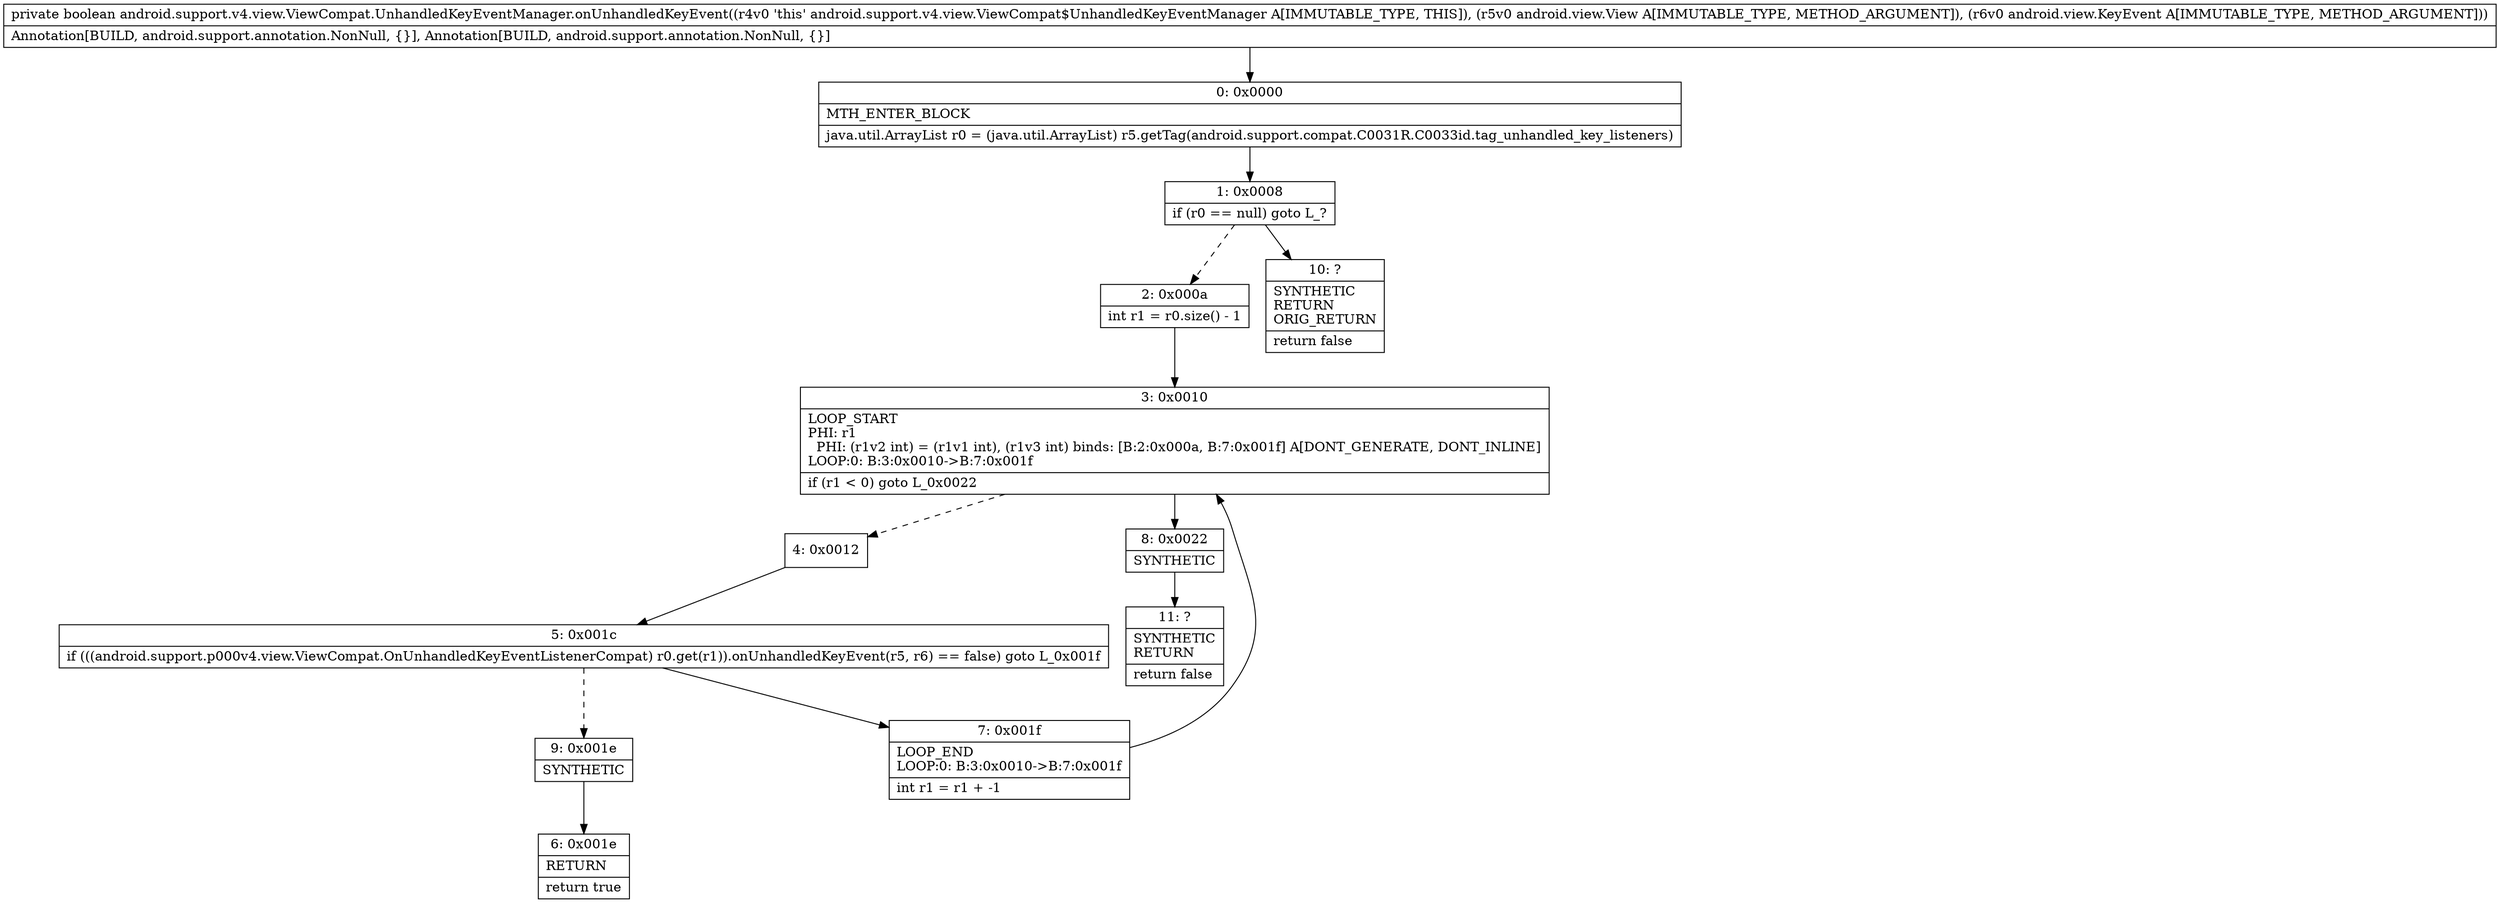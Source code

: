 digraph "CFG forandroid.support.v4.view.ViewCompat.UnhandledKeyEventManager.onUnhandledKeyEvent(Landroid\/view\/View;Landroid\/view\/KeyEvent;)Z" {
Node_0 [shape=record,label="{0\:\ 0x0000|MTH_ENTER_BLOCK\l|java.util.ArrayList r0 = (java.util.ArrayList) r5.getTag(android.support.compat.C0031R.C0033id.tag_unhandled_key_listeners)\l}"];
Node_1 [shape=record,label="{1\:\ 0x0008|if (r0 == null) goto L_?\l}"];
Node_2 [shape=record,label="{2\:\ 0x000a|int r1 = r0.size() \- 1\l}"];
Node_3 [shape=record,label="{3\:\ 0x0010|LOOP_START\lPHI: r1 \l  PHI: (r1v2 int) = (r1v1 int), (r1v3 int) binds: [B:2:0x000a, B:7:0x001f] A[DONT_GENERATE, DONT_INLINE]\lLOOP:0: B:3:0x0010\-\>B:7:0x001f\l|if (r1 \< 0) goto L_0x0022\l}"];
Node_4 [shape=record,label="{4\:\ 0x0012}"];
Node_5 [shape=record,label="{5\:\ 0x001c|if (((android.support.p000v4.view.ViewCompat.OnUnhandledKeyEventListenerCompat) r0.get(r1)).onUnhandledKeyEvent(r5, r6) == false) goto L_0x001f\l}"];
Node_6 [shape=record,label="{6\:\ 0x001e|RETURN\l|return true\l}"];
Node_7 [shape=record,label="{7\:\ 0x001f|LOOP_END\lLOOP:0: B:3:0x0010\-\>B:7:0x001f\l|int r1 = r1 + \-1\l}"];
Node_8 [shape=record,label="{8\:\ 0x0022|SYNTHETIC\l}"];
Node_9 [shape=record,label="{9\:\ 0x001e|SYNTHETIC\l}"];
Node_10 [shape=record,label="{10\:\ ?|SYNTHETIC\lRETURN\lORIG_RETURN\l|return false\l}"];
Node_11 [shape=record,label="{11\:\ ?|SYNTHETIC\lRETURN\l|return false\l}"];
MethodNode[shape=record,label="{private boolean android.support.v4.view.ViewCompat.UnhandledKeyEventManager.onUnhandledKeyEvent((r4v0 'this' android.support.v4.view.ViewCompat$UnhandledKeyEventManager A[IMMUTABLE_TYPE, THIS]), (r5v0 android.view.View A[IMMUTABLE_TYPE, METHOD_ARGUMENT]), (r6v0 android.view.KeyEvent A[IMMUTABLE_TYPE, METHOD_ARGUMENT]))  | Annotation[BUILD, android.support.annotation.NonNull, \{\}], Annotation[BUILD, android.support.annotation.NonNull, \{\}]\l}"];
MethodNode -> Node_0;
Node_0 -> Node_1;
Node_1 -> Node_2[style=dashed];
Node_1 -> Node_10;
Node_2 -> Node_3;
Node_3 -> Node_4[style=dashed];
Node_3 -> Node_8;
Node_4 -> Node_5;
Node_5 -> Node_7;
Node_5 -> Node_9[style=dashed];
Node_7 -> Node_3;
Node_8 -> Node_11;
Node_9 -> Node_6;
}


